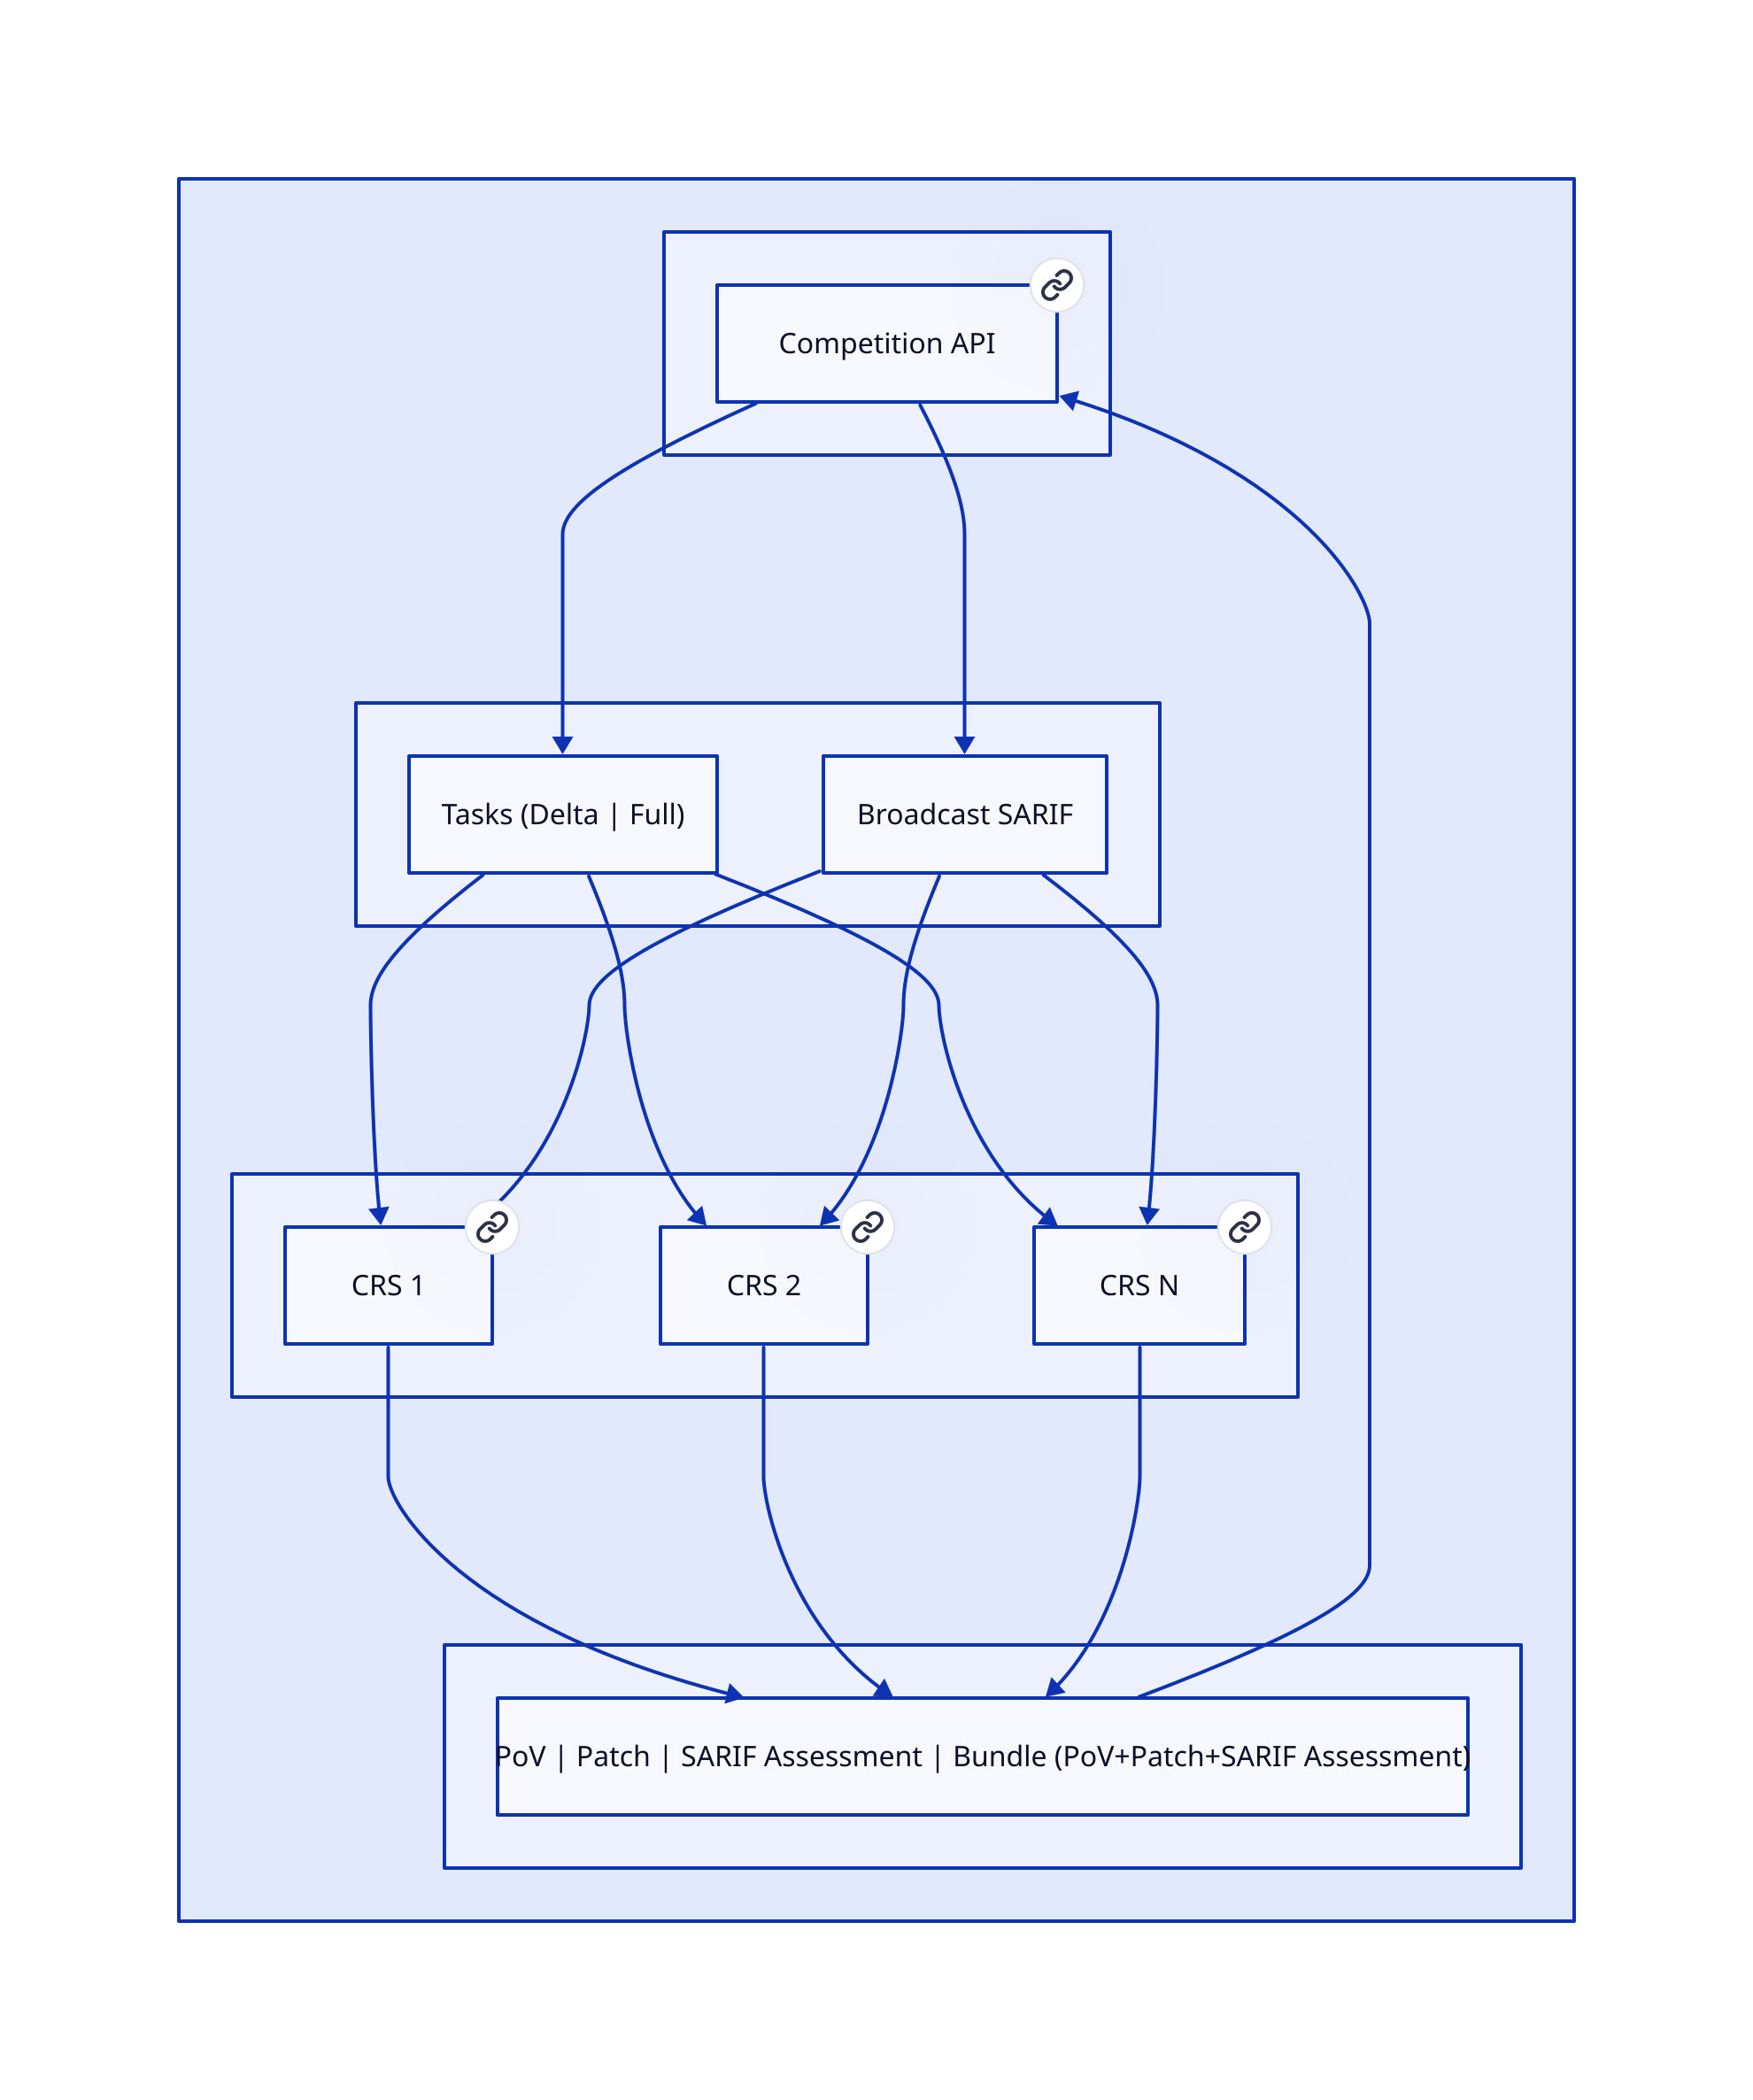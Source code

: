 vars: {
  d2-config: {
    layout-engine: elk
    theme-id: 300
  }
}

Flow: {
  label: ""
  direction: right

  Col1: {
    label: ""
    API: { label: "Competition API"; link: "/api/competition/" }
  }

  Col2: {
    label: ""
    direction: down
    Tasks: { label: "Tasks (Delta | Full)" }
    Broadcast: { label: "Broadcast SARIF" }
  }

  Col3: {
    label: ""
    direction: right
    CRS1: { label: "CRS 1"; link: "/api/crs/" }
    CRS2: { label: "CRS 2"; link: "/api/crs/" }
    CRSN: { label: "CRS N"; link: "/api/crs/" }
  }

  Col4: {
    label: ""
    Responses: { label: "PoV | Patch | SARIF Assessment | Bundle (PoV+Patch+SARIF Assessment)" }
  }
}

Flow.Col1.API -> Flow.Col2.Tasks
Flow.Col1.API -> Flow.Col2.Broadcast
Flow.Col2.Tasks -> Flow.Col3.CRS1
Flow.Col2.Tasks -> Flow.Col3.CRS2
Flow.Col2.Tasks -> Flow.Col3.CRSN
Flow.Col2.Broadcast -> Flow.Col3.CRS1
Flow.Col2.Broadcast -> Flow.Col3.CRS2
Flow.Col2.Broadcast -> Flow.Col3.CRSN
Flow.Col3.CRS1 -> Flow.Col4.Responses
Flow.Col3.CRS2 -> Flow.Col4.Responses
Flow.Col3.CRSN -> Flow.Col4.Responses
Flow.Col4.Responses -> Flow.Col1.API
